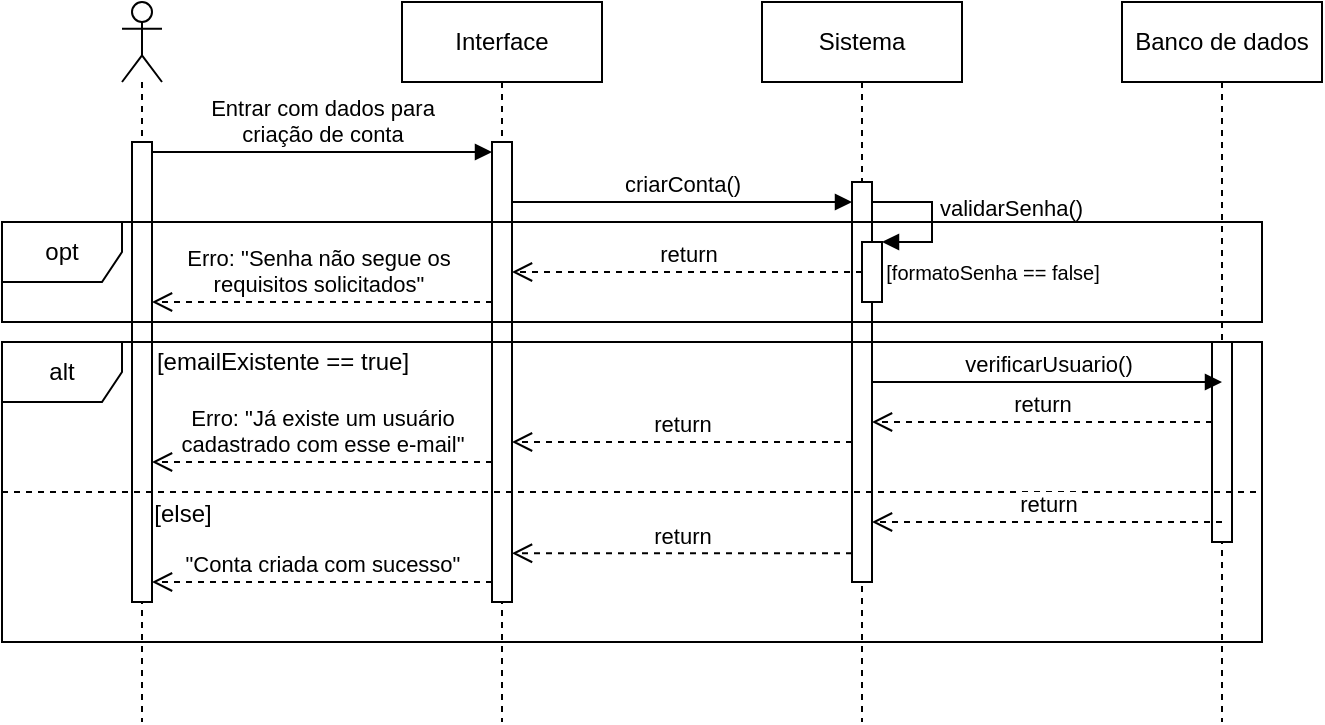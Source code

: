 <mxfile version="26.0.2">
  <diagram name="Page-1" id="2YBvvXClWsGukQMizWep">
    <mxGraphModel dx="875" dy="464" grid="1" gridSize="10" guides="1" tooltips="1" connect="1" arrows="1" fold="1" page="1" pageScale="1" pageWidth="850" pageHeight="1100" math="0" shadow="0">
      <root>
        <mxCell id="0" />
        <mxCell id="1" parent="0" />
        <mxCell id="aM9ryv3xv72pqoxQDRHE-1" value="Interface" style="shape=umlLifeline;perimeter=lifelinePerimeter;whiteSpace=wrap;html=1;container=0;dropTarget=0;collapsible=0;recursiveResize=0;outlineConnect=0;portConstraint=eastwest;newEdgeStyle={&quot;edgeStyle&quot;:&quot;elbowEdgeStyle&quot;,&quot;elbow&quot;:&quot;vertical&quot;,&quot;curved&quot;:0,&quot;rounded&quot;:0};" parent="1" vertex="1">
          <mxGeometry x="240" y="40" width="100" height="360" as="geometry" />
        </mxCell>
        <mxCell id="XMcwVx3Hiiy1f2x7DCh9-9" value="" style="html=1;points=[[0,0,0,0,5],[0,1,0,0,-5],[1,0,0,0,5],[1,1,0,0,-5]];perimeter=orthogonalPerimeter;outlineConnect=0;targetShapes=umlLifeline;portConstraint=eastwest;newEdgeStyle={&quot;curved&quot;:0,&quot;rounded&quot;:0};" parent="aM9ryv3xv72pqoxQDRHE-1" vertex="1">
          <mxGeometry x="45" y="70" width="10" height="230" as="geometry" />
        </mxCell>
        <mxCell id="aM9ryv3xv72pqoxQDRHE-5" value="Sistema" style="shape=umlLifeline;perimeter=lifelinePerimeter;whiteSpace=wrap;html=1;container=0;dropTarget=0;collapsible=0;recursiveResize=0;outlineConnect=0;portConstraint=eastwest;newEdgeStyle={&quot;edgeStyle&quot;:&quot;elbowEdgeStyle&quot;,&quot;elbow&quot;:&quot;vertical&quot;,&quot;curved&quot;:0,&quot;rounded&quot;:0};" parent="1" vertex="1">
          <mxGeometry x="420" y="40" width="100" height="360" as="geometry" />
        </mxCell>
        <mxCell id="XMcwVx3Hiiy1f2x7DCh9-13" value="" style="html=1;points=[[0,0,0,0,5],[0,1,0,0,-5],[1,0,0,0,5],[1,1,0,0,-5]];perimeter=orthogonalPerimeter;outlineConnect=0;targetShapes=umlLifeline;portConstraint=eastwest;newEdgeStyle={&quot;curved&quot;:0,&quot;rounded&quot;:0};" parent="aM9ryv3xv72pqoxQDRHE-5" vertex="1">
          <mxGeometry x="45" y="90" width="10" height="200" as="geometry" />
        </mxCell>
        <mxCell id="XMcwVx3Hiiy1f2x7DCh9-16" value="" style="html=1;points=[[0,0,0,0,5],[0,1,0,0,-5],[1,0,0,0,5],[1,1,0,0,-5]];perimeter=orthogonalPerimeter;outlineConnect=0;targetShapes=umlLifeline;portConstraint=eastwest;newEdgeStyle={&quot;curved&quot;:0,&quot;rounded&quot;:0};" parent="aM9ryv3xv72pqoxQDRHE-5" vertex="1">
          <mxGeometry x="50" y="120" width="10" height="30" as="geometry" />
        </mxCell>
        <mxCell id="XMcwVx3Hiiy1f2x7DCh9-17" value="validarSenha()" style="html=1;align=left;spacingLeft=2;endArrow=block;rounded=0;edgeStyle=orthogonalEdgeStyle;curved=0;rounded=0;" parent="aM9ryv3xv72pqoxQDRHE-5" target="XMcwVx3Hiiy1f2x7DCh9-16" edge="1">
          <mxGeometry relative="1" as="geometry">
            <mxPoint x="55" y="90" as="sourcePoint" />
            <Array as="points">
              <mxPoint x="55" y="100" />
              <mxPoint x="85" y="100" />
              <mxPoint x="85" y="120" />
            </Array>
          </mxGeometry>
        </mxCell>
        <mxCell id="XMcwVx3Hiiy1f2x7DCh9-1" value="Banco de dados" style="shape=umlLifeline;perimeter=lifelinePerimeter;whiteSpace=wrap;html=1;container=0;dropTarget=0;collapsible=0;recursiveResize=0;outlineConnect=0;portConstraint=eastwest;newEdgeStyle={&quot;edgeStyle&quot;:&quot;elbowEdgeStyle&quot;,&quot;elbow&quot;:&quot;vertical&quot;,&quot;curved&quot;:0,&quot;rounded&quot;:0};" parent="1" vertex="1">
          <mxGeometry x="600" y="40" width="100" height="360" as="geometry" />
        </mxCell>
        <mxCell id="XMcwVx3Hiiy1f2x7DCh9-18" value="" style="html=1;points=[[0,0,0,0,5],[0,1,0,0,-5],[1,0,0,0,5],[1,1,0,0,-5]];perimeter=orthogonalPerimeter;outlineConnect=0;targetShapes=umlLifeline;portConstraint=eastwest;newEdgeStyle={&quot;curved&quot;:0,&quot;rounded&quot;:0};" parent="XMcwVx3Hiiy1f2x7DCh9-1" vertex="1">
          <mxGeometry x="45" y="170" width="10" height="100" as="geometry" />
        </mxCell>
        <mxCell id="XMcwVx3Hiiy1f2x7DCh9-11" value="" style="shape=umlLifeline;perimeter=lifelinePerimeter;whiteSpace=wrap;html=1;container=1;dropTarget=0;collapsible=0;recursiveResize=0;outlineConnect=0;portConstraint=eastwest;newEdgeStyle={&quot;curved&quot;:0,&quot;rounded&quot;:0};participant=umlActor;" parent="1" vertex="1">
          <mxGeometry x="100" y="40" width="20" height="360" as="geometry" />
        </mxCell>
        <mxCell id="XMcwVx3Hiiy1f2x7DCh9-12" value="" style="html=1;points=[[0,0,0,0,5],[0,1,0,0,-5],[1,0,0,0,5],[1,1,0,0,-5]];perimeter=orthogonalPerimeter;outlineConnect=0;targetShapes=umlLifeline;portConstraint=eastwest;newEdgeStyle={&quot;curved&quot;:0,&quot;rounded&quot;:0};" parent="XMcwVx3Hiiy1f2x7DCh9-11" vertex="1">
          <mxGeometry x="5" y="70" width="10" height="230" as="geometry" />
        </mxCell>
        <mxCell id="XMcwVx3Hiiy1f2x7DCh9-10" value="Entrar com dados para&lt;div&gt;criação de conta&lt;/div&gt;" style="html=1;verticalAlign=bottom;startArrow=none;endArrow=block;startSize=8;curved=0;rounded=0;entryX=0;entryY=0;entryDx=0;entryDy=5;exitX=1;exitY=0;exitDx=0;exitDy=5;exitPerimeter=0;startFill=0;" parent="1" source="XMcwVx3Hiiy1f2x7DCh9-12" target="XMcwVx3Hiiy1f2x7DCh9-9" edge="1">
          <mxGeometry relative="1" as="geometry">
            <mxPoint x="220" y="105" as="sourcePoint" />
          </mxGeometry>
        </mxCell>
        <mxCell id="XMcwVx3Hiiy1f2x7DCh9-14" value="criarConta()" style="html=1;verticalAlign=bottom;startArrow=none;endArrow=block;startSize=8;curved=0;rounded=0;startFill=0;" parent="1" edge="1" source="XMcwVx3Hiiy1f2x7DCh9-9">
          <mxGeometry relative="1" as="geometry">
            <mxPoint x="289.81" y="140" as="sourcePoint" />
            <mxPoint x="465" y="140" as="targetPoint" />
          </mxGeometry>
        </mxCell>
        <mxCell id="XMcwVx3Hiiy1f2x7DCh9-19" value="verificarUsuario()" style="html=1;verticalAlign=bottom;startArrow=none;endArrow=block;startSize=8;curved=0;rounded=0;startFill=0;" parent="1" edge="1">
          <mxGeometry relative="1" as="geometry">
            <mxPoint x="475" y="230" as="sourcePoint" />
            <mxPoint x="650" y="230" as="targetPoint" />
          </mxGeometry>
        </mxCell>
        <mxCell id="Zbhr2BM58mcB5gLYk3Da-1" value="opt" style="shape=umlFrame;whiteSpace=wrap;html=1;pointerEvents=0;" vertex="1" parent="1">
          <mxGeometry x="40" y="150" width="630" height="50" as="geometry" />
        </mxCell>
        <mxCell id="Zbhr2BM58mcB5gLYk3Da-3" value="&lt;font style=&quot;font-size: 10px;&quot;&gt;[formatoSenha == false]&lt;/font&gt;" style="text;html=1;align=center;verticalAlign=middle;resizable=0;points=[];autosize=1;strokeColor=none;fillColor=none;" vertex="1" parent="1">
          <mxGeometry x="470" y="160" width="130" height="30" as="geometry" />
        </mxCell>
        <mxCell id="Zbhr2BM58mcB5gLYk3Da-4" value="&lt;font&gt;Erro: &quot;Senha não segue os&lt;/font&gt;&lt;div&gt;&lt;font&gt;requisitos solicitados&quot;&lt;/font&gt;&lt;/div&gt;" style="html=1;verticalAlign=bottom;endArrow=open;dashed=1;endSize=8;curved=0;rounded=0;" edge="1" parent="1" target="XMcwVx3Hiiy1f2x7DCh9-12">
          <mxGeometry x="0.029" relative="1" as="geometry">
            <mxPoint x="285" y="190" as="sourcePoint" />
            <mxPoint x="135" y="190" as="targetPoint" />
            <mxPoint as="offset" />
          </mxGeometry>
        </mxCell>
        <mxCell id="Zbhr2BM58mcB5gLYk3Da-5" value="return" style="html=1;verticalAlign=bottom;endArrow=open;dashed=1;endSize=8;curved=0;rounded=0;" edge="1" parent="1" source="XMcwVx3Hiiy1f2x7DCh9-16" target="XMcwVx3Hiiy1f2x7DCh9-9">
          <mxGeometry relative="1" as="geometry">
            <mxPoint x="420" y="174.58" as="sourcePoint" />
            <mxPoint x="340" y="174.58" as="targetPoint" />
          </mxGeometry>
        </mxCell>
        <mxCell id="Zbhr2BM58mcB5gLYk3Da-6" value="alt" style="shape=umlFrame;whiteSpace=wrap;html=1;pointerEvents=0;" vertex="1" parent="1">
          <mxGeometry x="40" y="210" width="630" height="150" as="geometry" />
        </mxCell>
        <mxCell id="Zbhr2BM58mcB5gLYk3Da-7" value="Erro: &quot;Já existe um usuário&lt;div&gt;cadastrado com esse e-mail&quot;&lt;/div&gt;" style="html=1;verticalAlign=bottom;endArrow=open;dashed=1;endSize=8;curved=0;rounded=0;" edge="1" parent="1">
          <mxGeometry relative="1" as="geometry">
            <mxPoint x="285" y="270" as="sourcePoint" />
            <mxPoint x="115" y="270" as="targetPoint" />
          </mxGeometry>
        </mxCell>
        <mxCell id="Zbhr2BM58mcB5gLYk3Da-8" value="return" style="html=1;verticalAlign=bottom;endArrow=open;dashed=1;endSize=8;curved=0;rounded=0;" edge="1" parent="1">
          <mxGeometry relative="1" as="geometry">
            <mxPoint x="645" y="250" as="sourcePoint" />
            <mxPoint x="475" y="250" as="targetPoint" />
          </mxGeometry>
        </mxCell>
        <mxCell id="Zbhr2BM58mcB5gLYk3Da-9" value="return" style="html=1;verticalAlign=bottom;endArrow=open;dashed=1;endSize=8;curved=0;rounded=0;" edge="1" parent="1">
          <mxGeometry relative="1" as="geometry">
            <mxPoint x="465" y="260" as="sourcePoint" />
            <mxPoint x="295" y="260" as="targetPoint" />
          </mxGeometry>
        </mxCell>
        <mxCell id="Zbhr2BM58mcB5gLYk3Da-10" value="" style="line;strokeWidth=1;fillColor=none;align=left;verticalAlign=middle;spacingTop=-1;spacingLeft=3;spacingRight=3;rotatable=0;labelPosition=right;points=[];portConstraint=eastwest;strokeColor=inherit;dashed=1;" vertex="1" parent="1">
          <mxGeometry x="40" y="281" width="630" height="8" as="geometry" />
        </mxCell>
        <mxCell id="Zbhr2BM58mcB5gLYk3Da-11" value="[emailExistente == true]" style="text;html=1;align=center;verticalAlign=middle;resizable=0;points=[];autosize=1;strokeColor=none;fillColor=none;" vertex="1" parent="1">
          <mxGeometry x="105" y="205" width="150" height="30" as="geometry" />
        </mxCell>
        <mxCell id="Zbhr2BM58mcB5gLYk3Da-12" value="[else]" style="text;html=1;align=center;verticalAlign=middle;resizable=0;points=[];autosize=1;strokeColor=none;fillColor=none;" vertex="1" parent="1">
          <mxGeometry x="105" y="281" width="50" height="30" as="geometry" />
        </mxCell>
        <mxCell id="Zbhr2BM58mcB5gLYk3Da-13" value="return" style="html=1;verticalAlign=bottom;endArrow=open;dashed=1;endSize=8;curved=0;rounded=0;exitX=0.5;exitY=0.9;exitDx=0;exitDy=0;exitPerimeter=0;" edge="1" parent="1" source="XMcwVx3Hiiy1f2x7DCh9-18" target="XMcwVx3Hiiy1f2x7DCh9-13">
          <mxGeometry relative="1" as="geometry">
            <mxPoint x="640" y="300" as="sourcePoint" />
            <mxPoint x="470" y="300" as="targetPoint" />
          </mxGeometry>
        </mxCell>
        <mxCell id="Zbhr2BM58mcB5gLYk3Da-14" value="return" style="html=1;verticalAlign=bottom;endArrow=open;dashed=1;endSize=8;curved=0;rounded=0;entryX=1;entryY=0.894;entryDx=0;entryDy=0;entryPerimeter=0;" edge="1" parent="1" source="XMcwVx3Hiiy1f2x7DCh9-13" target="XMcwVx3Hiiy1f2x7DCh9-9">
          <mxGeometry relative="1" as="geometry">
            <mxPoint x="460" y="311" as="sourcePoint" />
            <mxPoint x="290" y="311" as="targetPoint" />
          </mxGeometry>
        </mxCell>
        <mxCell id="Zbhr2BM58mcB5gLYk3Da-15" value="&quot;Conta criada com sucesso&quot;" style="html=1;verticalAlign=bottom;endArrow=open;dashed=1;endSize=8;curved=0;rounded=0;" edge="1" parent="1" target="XMcwVx3Hiiy1f2x7DCh9-12">
          <mxGeometry relative="1" as="geometry">
            <mxPoint x="285" y="330.0" as="sourcePoint" />
            <mxPoint x="116.33" y="330.0" as="targetPoint" />
          </mxGeometry>
        </mxCell>
      </root>
    </mxGraphModel>
  </diagram>
</mxfile>

